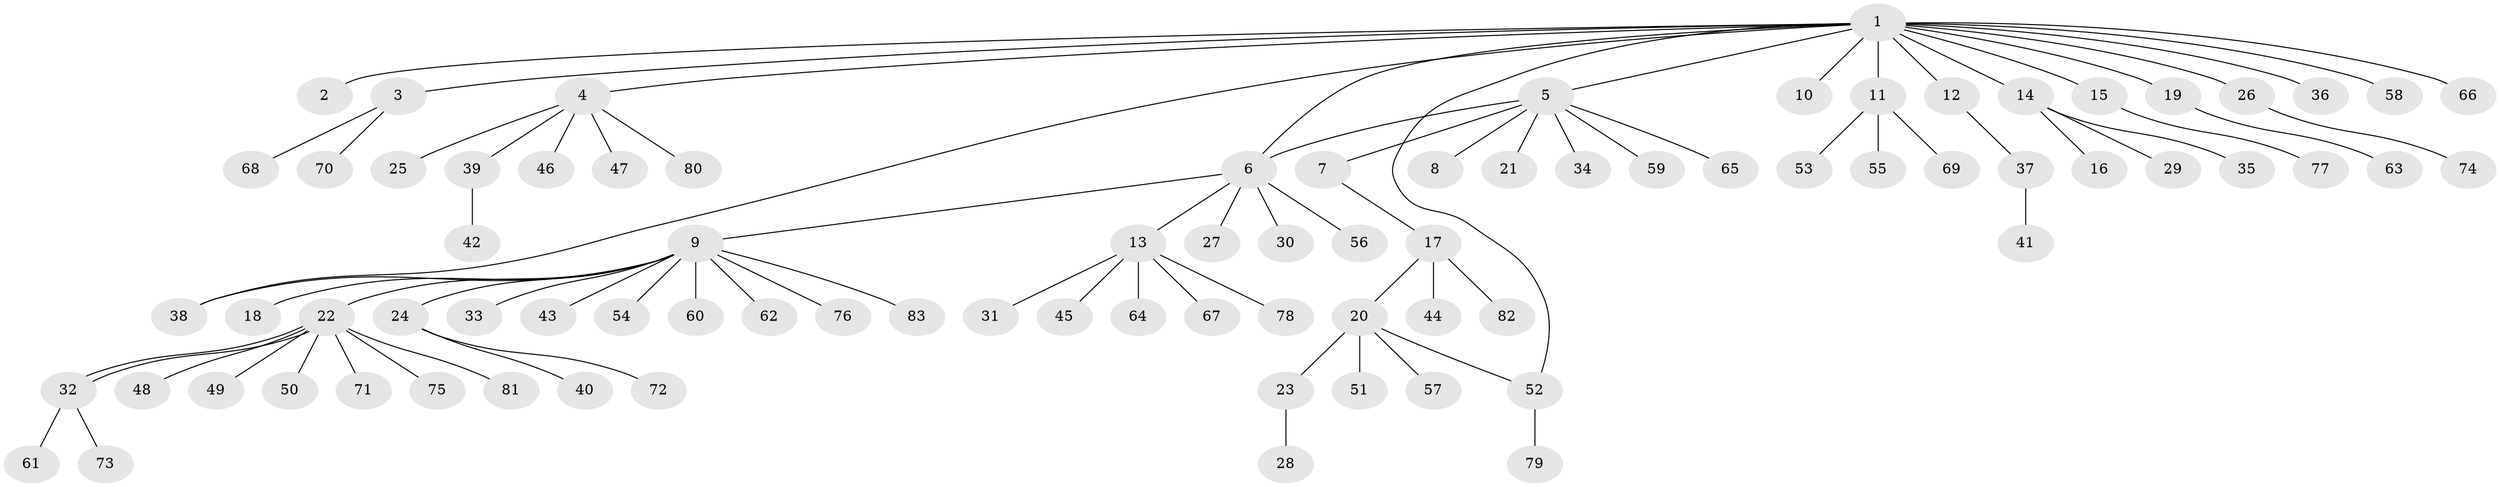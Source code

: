 // coarse degree distribution, {16: 0.01694915254237288, 1: 0.6949152542372882, 2: 0.15254237288135594, 5: 0.05084745762711865, 7: 0.03389830508474576, 11: 0.01694915254237288, 3: 0.01694915254237288, 4: 0.01694915254237288}
// Generated by graph-tools (version 1.1) at 2025/50/03/04/25 22:50:37]
// undirected, 83 vertices, 86 edges
graph export_dot {
  node [color=gray90,style=filled];
  1;
  2;
  3;
  4;
  5;
  6;
  7;
  8;
  9;
  10;
  11;
  12;
  13;
  14;
  15;
  16;
  17;
  18;
  19;
  20;
  21;
  22;
  23;
  24;
  25;
  26;
  27;
  28;
  29;
  30;
  31;
  32;
  33;
  34;
  35;
  36;
  37;
  38;
  39;
  40;
  41;
  42;
  43;
  44;
  45;
  46;
  47;
  48;
  49;
  50;
  51;
  52;
  53;
  54;
  55;
  56;
  57;
  58;
  59;
  60;
  61;
  62;
  63;
  64;
  65;
  66;
  67;
  68;
  69;
  70;
  71;
  72;
  73;
  74;
  75;
  76;
  77;
  78;
  79;
  80;
  81;
  82;
  83;
  1 -- 2;
  1 -- 3;
  1 -- 4;
  1 -- 5;
  1 -- 6;
  1 -- 10;
  1 -- 11;
  1 -- 12;
  1 -- 14;
  1 -- 15;
  1 -- 19;
  1 -- 26;
  1 -- 36;
  1 -- 38;
  1 -- 52;
  1 -- 58;
  1 -- 66;
  3 -- 68;
  3 -- 70;
  4 -- 25;
  4 -- 39;
  4 -- 46;
  4 -- 47;
  4 -- 80;
  5 -- 6;
  5 -- 7;
  5 -- 8;
  5 -- 21;
  5 -- 34;
  5 -- 59;
  5 -- 65;
  6 -- 9;
  6 -- 13;
  6 -- 27;
  6 -- 30;
  6 -- 56;
  7 -- 17;
  9 -- 18;
  9 -- 22;
  9 -- 24;
  9 -- 33;
  9 -- 38;
  9 -- 43;
  9 -- 54;
  9 -- 60;
  9 -- 62;
  9 -- 76;
  9 -- 83;
  11 -- 53;
  11 -- 55;
  11 -- 69;
  12 -- 37;
  13 -- 31;
  13 -- 45;
  13 -- 64;
  13 -- 67;
  13 -- 78;
  14 -- 16;
  14 -- 29;
  14 -- 35;
  15 -- 77;
  17 -- 20;
  17 -- 44;
  17 -- 82;
  19 -- 63;
  20 -- 23;
  20 -- 51;
  20 -- 52;
  20 -- 57;
  22 -- 32;
  22 -- 32;
  22 -- 48;
  22 -- 49;
  22 -- 50;
  22 -- 71;
  22 -- 75;
  22 -- 81;
  23 -- 28;
  24 -- 40;
  24 -- 72;
  26 -- 74;
  32 -- 61;
  32 -- 73;
  37 -- 41;
  39 -- 42;
  52 -- 79;
}
